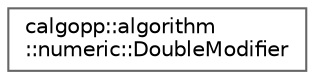 digraph "Graphical Class Hierarchy"
{
 // LATEX_PDF_SIZE
  bgcolor="transparent";
  edge [fontname=Helvetica,fontsize=10,labelfontname=Helvetica,labelfontsize=10];
  node [fontname=Helvetica,fontsize=10,shape=box,height=0.2,width=0.4];
  rankdir="LR";
  Node0 [label="calgopp::algorithm\l::numeric::DoubleModifier",height=0.2,width=0.4,color="grey40", fillcolor="white", style="filled",URL="$structcalgopp_1_1algorithm_1_1numeric_1_1DoubleModifier.html",tooltip=" "];
}
